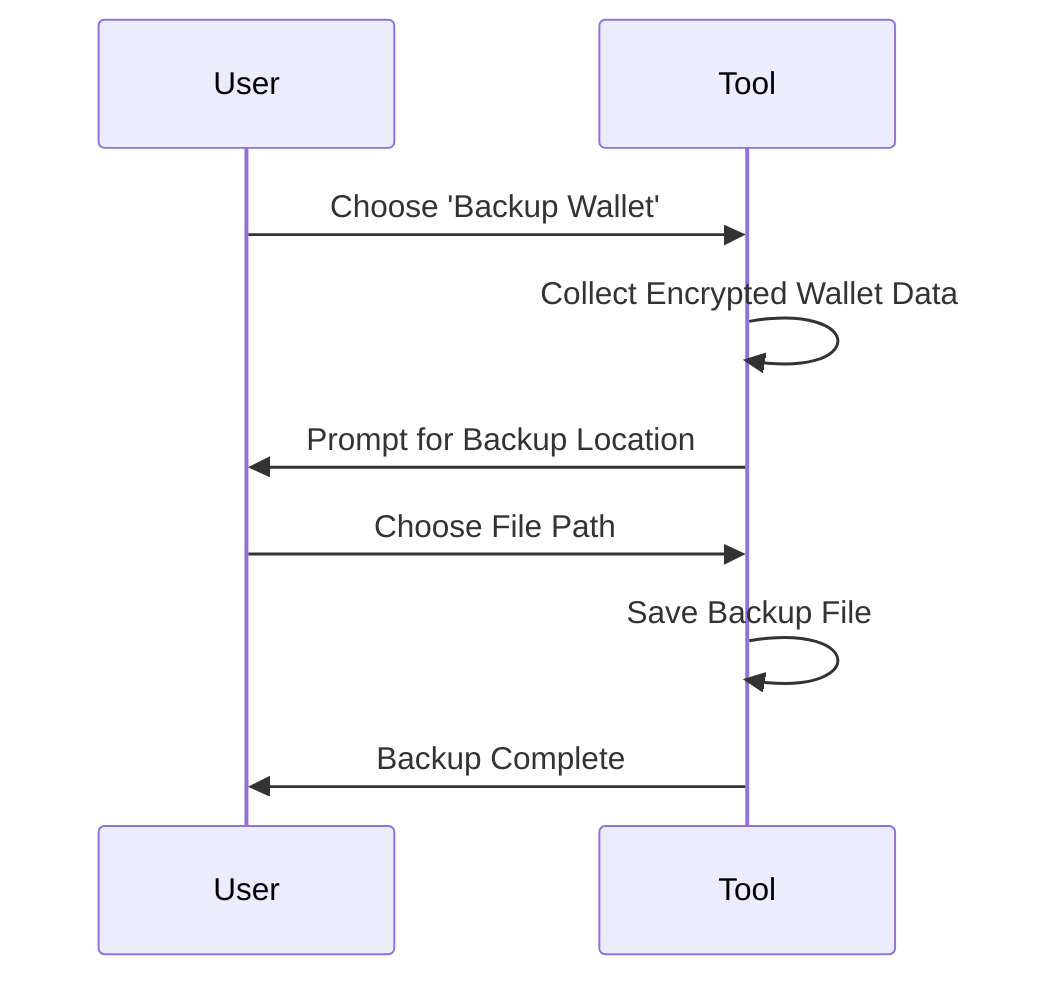 sequenceDiagram
    participant User
    participant Tool
    User->>Tool: Choose 'Backup Wallet'
    Tool->>Tool: Collect Encrypted Wallet Data
    Tool->>User: Prompt for Backup Location
    User->>Tool: Choose File Path
    Tool->>Tool: Save Backup File
    Tool->>User: Backup Complete